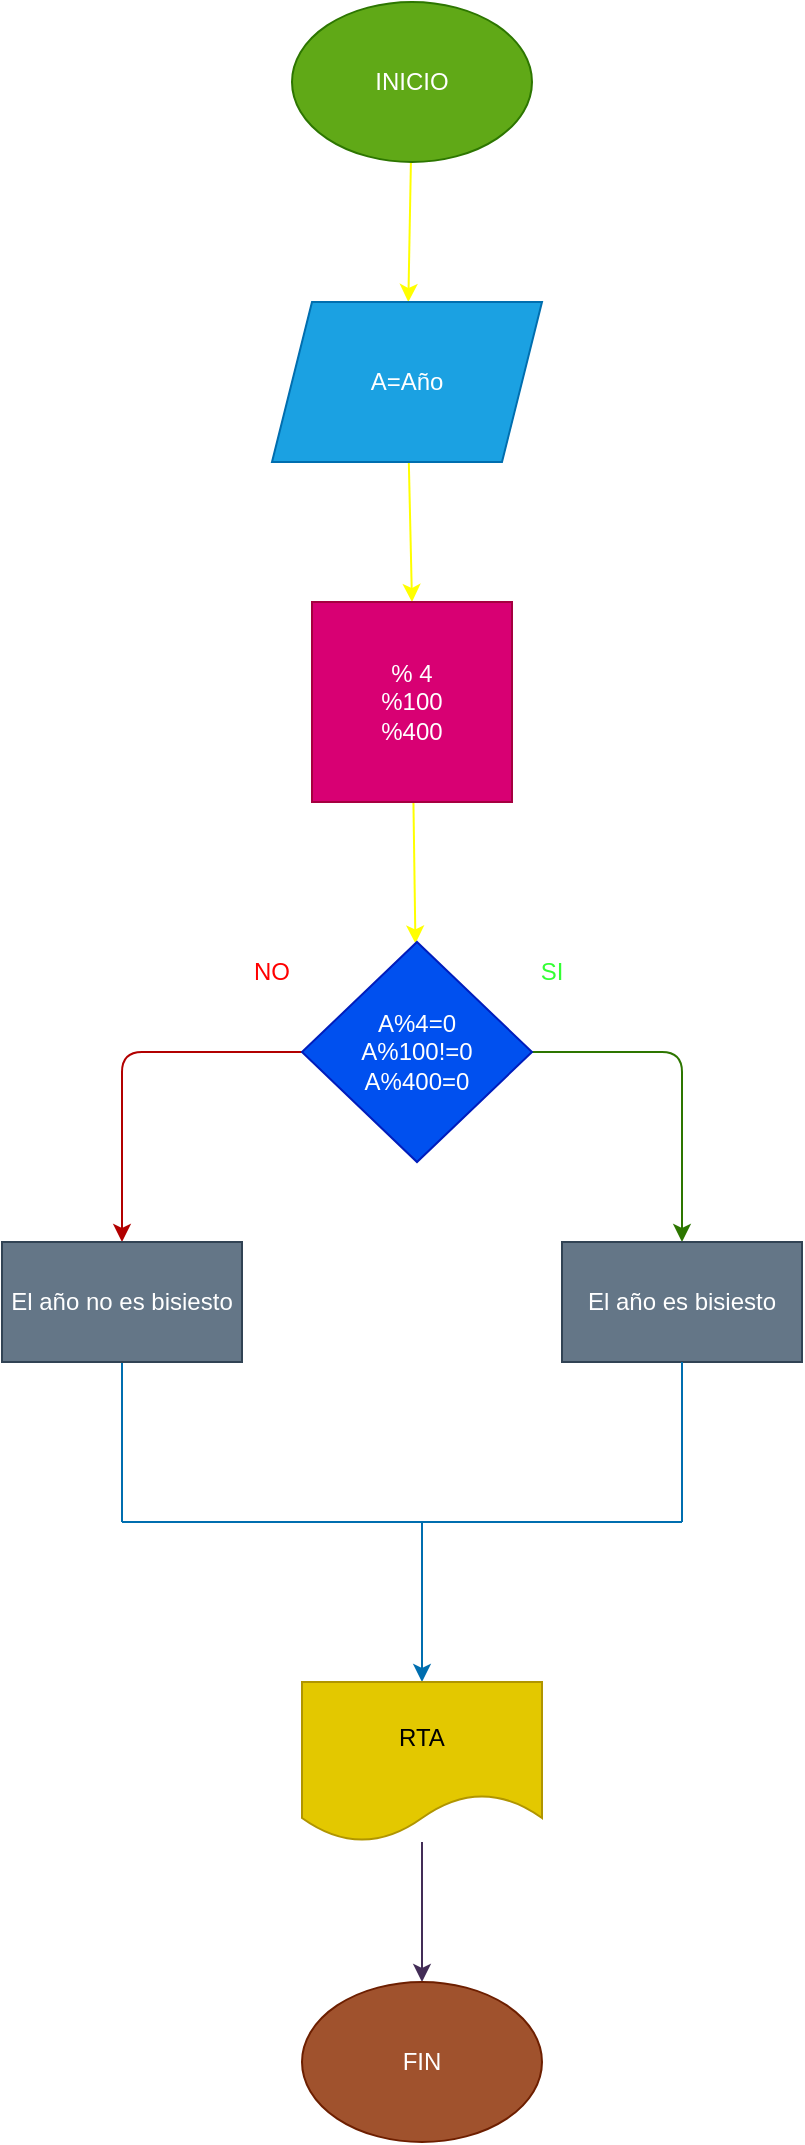 <mxfile>
    <diagram id="TfDshmlhRfUM-62sj2MG" name="Page-1">
        <mxGraphModel dx="1130" dy="536" grid="1" gridSize="10" guides="1" tooltips="1" connect="1" arrows="1" fold="1" page="1" pageScale="1" pageWidth="850" pageHeight="1100" math="0" shadow="0">
            <root>
                <mxCell id="0"/>
                <mxCell id="1" parent="0"/>
                <mxCell id="4" value="" style="edgeStyle=none;html=1;strokeColor=#FFFF00;" parent="1" source="2" target="3" edge="1">
                    <mxGeometry relative="1" as="geometry"/>
                </mxCell>
                <mxCell id="2" value="INICIO" style="ellipse;whiteSpace=wrap;html=1;fillColor=#60a917;fontColor=#ffffff;strokeColor=#2D7600;" parent="1" vertex="1">
                    <mxGeometry x="365" width="120" height="80" as="geometry"/>
                </mxCell>
                <mxCell id="6" style="edgeStyle=none;html=1;entryX=0.5;entryY=0;entryDx=0;entryDy=0;strokeColor=#FFFF00;" parent="1" source="3" target="5" edge="1">
                    <mxGeometry relative="1" as="geometry"/>
                </mxCell>
                <mxCell id="3" value="A=Año" style="shape=parallelogram;perimeter=parallelogramPerimeter;whiteSpace=wrap;html=1;fixedSize=1;fillColor=#1ba1e2;fontColor=#ffffff;strokeColor=#006EAF;" parent="1" vertex="1">
                    <mxGeometry x="355" y="150" width="135" height="80" as="geometry"/>
                </mxCell>
                <mxCell id="8" value="" style="edgeStyle=none;html=1;strokeColor=#FFFF00;" parent="1" source="5" target="7" edge="1">
                    <mxGeometry relative="1" as="geometry"/>
                </mxCell>
                <mxCell id="5" value="% 4&lt;br&gt;%100&lt;br&gt;%400" style="whiteSpace=wrap;html=1;aspect=fixed;fillColor=#d80073;fontColor=#ffffff;strokeColor=#A50040;" parent="1" vertex="1">
                    <mxGeometry x="375" y="300" width="100" height="100" as="geometry"/>
                </mxCell>
                <mxCell id="10" value="" style="edgeStyle=none;html=1;fillColor=#e51400;strokeColor=#B20000;entryX=0.5;entryY=0;entryDx=0;entryDy=0;" parent="1" source="7" target="42" edge="1">
                    <mxGeometry relative="1" as="geometry">
                        <Array as="points">
                            <mxPoint x="280" y="525"/>
                        </Array>
                        <mxPoint x="290" y="560" as="targetPoint"/>
                    </mxGeometry>
                </mxCell>
                <mxCell id="12" value="" style="edgeStyle=none;html=1;fillColor=#60a917;strokeColor=#2D7600;" parent="1" source="7" target="11" edge="1">
                    <mxGeometry relative="1" as="geometry">
                        <Array as="points">
                            <mxPoint x="560" y="525"/>
                        </Array>
                    </mxGeometry>
                </mxCell>
                <mxCell id="7" value="A%4=0&lt;br&gt;A%100!=0&lt;br&gt;A%400=0" style="rhombus;whiteSpace=wrap;html=1;fillColor=#0050ef;fontColor=#ffffff;strokeColor=#001DBC;" parent="1" vertex="1">
                    <mxGeometry x="370" y="470" width="115" height="110" as="geometry"/>
                </mxCell>
                <mxCell id="11" value="El año es bisiesto" style="whiteSpace=wrap;html=1;fillColor=#647687;fontColor=#ffffff;strokeColor=#314354;" parent="1" vertex="1">
                    <mxGeometry x="500" y="620" width="120" height="60" as="geometry"/>
                </mxCell>
                <mxCell id="17" value="&lt;font color=&quot;#ff0000&quot;&gt;NO&lt;/font&gt;" style="text;html=1;strokeColor=none;fillColor=none;align=center;verticalAlign=middle;whiteSpace=wrap;rounded=0;" parent="1" vertex="1">
                    <mxGeometry x="325" y="470" width="60" height="30" as="geometry"/>
                </mxCell>
                <mxCell id="18" value="&lt;font color=&quot;#33ff33&quot;&gt;SI&lt;/font&gt;" style="text;html=1;strokeColor=none;fillColor=none;align=center;verticalAlign=middle;whiteSpace=wrap;rounded=0;" parent="1" vertex="1">
                    <mxGeometry x="465" y="470" width="60" height="30" as="geometry"/>
                </mxCell>
                <mxCell id="34" value="" style="endArrow=none;html=1;fillColor=#1ba1e2;strokeColor=#006EAF;exitX=0.5;exitY=1;exitDx=0;exitDy=0;" parent="1" edge="1" source="42">
                    <mxGeometry width="50" height="50" relative="1" as="geometry">
                        <mxPoint x="280" y="920" as="sourcePoint"/>
                        <mxPoint x="280" y="760" as="targetPoint"/>
                    </mxGeometry>
                </mxCell>
                <mxCell id="35" value="" style="endArrow=none;html=1;entryX=0.5;entryY=1;entryDx=0;entryDy=0;fillColor=#1ba1e2;strokeColor=#006EAF;" parent="1" target="11" edge="1">
                    <mxGeometry width="50" height="50" relative="1" as="geometry">
                        <mxPoint x="560" y="760" as="sourcePoint"/>
                        <mxPoint x="240" y="770" as="targetPoint"/>
                    </mxGeometry>
                </mxCell>
                <mxCell id="36" value="" style="endArrow=none;html=1;fillColor=#1ba1e2;strokeColor=#006EAF;" parent="1" edge="1">
                    <mxGeometry width="50" height="50" relative="1" as="geometry">
                        <mxPoint x="280" y="760" as="sourcePoint"/>
                        <mxPoint x="560" y="760" as="targetPoint"/>
                    </mxGeometry>
                </mxCell>
                <mxCell id="37" value="" style="endArrow=classic;html=1;entryX=0.5;entryY=0;entryDx=0;entryDy=0;fillColor=#1ba1e2;strokeColor=#006EAF;" parent="1" target="39" edge="1">
                    <mxGeometry width="50" height="50" relative="1" as="geometry">
                        <mxPoint x="430" y="760" as="sourcePoint"/>
                        <mxPoint x="440" y="1000" as="targetPoint"/>
                    </mxGeometry>
                </mxCell>
                <mxCell id="41" style="edgeStyle=none;html=1;entryX=0.5;entryY=0;entryDx=0;entryDy=0;fillColor=#76608a;strokeColor=#432D57;" parent="1" source="39" target="40" edge="1">
                    <mxGeometry relative="1" as="geometry"/>
                </mxCell>
                <mxCell id="39" value="RTA" style="shape=document;whiteSpace=wrap;html=1;boundedLbl=1;fillColor=#e3c800;fontColor=#000000;strokeColor=#B09500;" parent="1" vertex="1">
                    <mxGeometry x="370" y="840" width="120" height="80" as="geometry"/>
                </mxCell>
                <mxCell id="40" value="FIN" style="ellipse;whiteSpace=wrap;html=1;fillColor=#a0522d;fontColor=#ffffff;strokeColor=#6D1F00;" parent="1" vertex="1">
                    <mxGeometry x="370" y="990" width="120" height="80" as="geometry"/>
                </mxCell>
                <mxCell id="42" value="El año no es bisiesto" style="rounded=0;whiteSpace=wrap;html=1;fillColor=#647687;fontColor=#ffffff;strokeColor=#314354;" vertex="1" parent="1">
                    <mxGeometry x="220" y="620" width="120" height="60" as="geometry"/>
                </mxCell>
            </root>
        </mxGraphModel>
    </diagram>
</mxfile>